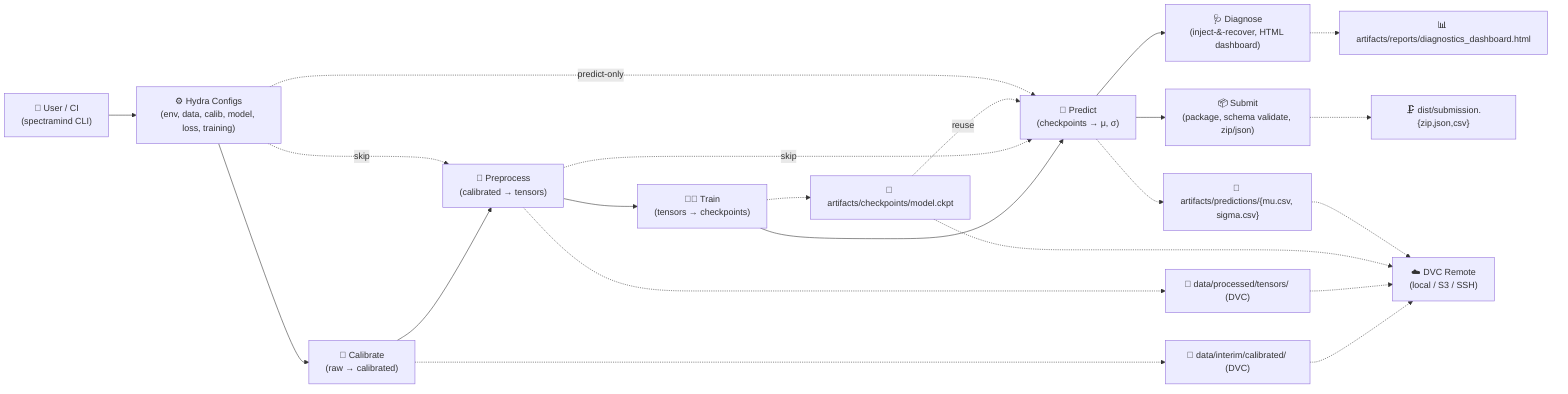 flowchart LR

  %% =============================
  %% USER / CLI ENTRY
  %% =============================
  A["👤 User / CI<br/>(spectramind CLI)"] --> B["⚙️ Hydra Configs<br/>(env, data, calib, model, loss, training)"]

  %% =============================
  %% PIPELINE STAGES
  %% =============================
  B --> C["🔧 Calibrate<br/>(raw → calibrated)"]
  C --> D["🧹 Preprocess<br/>(calibrated → tensors)"]
  D --> E["🧑‍🏫 Train<br/>(tensors → checkpoints)"]
  E --> F["🔮 Predict<br/>(checkpoints → μ, σ)"]
  F --> G["🩺 Diagnose<br/>(inject-&-recover, HTML dashboard)"]
  F --> H["📦 Submit<br/>(package, schema validate, zip/json)"]

  %% =============================
  %% ARTIFACTS & STORAGE
  %% =============================
  C -.-> Z["📂 data/interim/calibrated/ (DVC)"]
  D -.-> Y["📂 data/processed/tensors/ (DVC)"]
  E -.-> X["💾 artifacts/checkpoints/model.ckpt"]
  F -.-> W["📑 artifacts/predictions/{mu.csv, sigma.csv}"]
  G -.-> V["📊 artifacts/reports/diagnostics_dashboard.html"]
  H -.-> U["🗜️ dist/submission.{zip,json,csv}"]

  %% =============================
  %% REMOTE CACHE
  %% =============================
  Z -.-> R["☁️ DVC Remote<br/>(local / S3 / SSH)"]
  Y -.-> R
  X -.-> R
  W -.-> R

  %% =============================
  %% FLEXIBLE / SKIP PATHS
  %% =============================
  %% Start from pre-calibrated data
  B -.skip.-> D
  %% Reuse tensors without retraining
  D -.skip.-> F
  %% Reuse old checkpoints directly for inference
  X -.reuse.-> F
  %% Predict-only Kaggle kernel path
  B -.predict-only.-> F